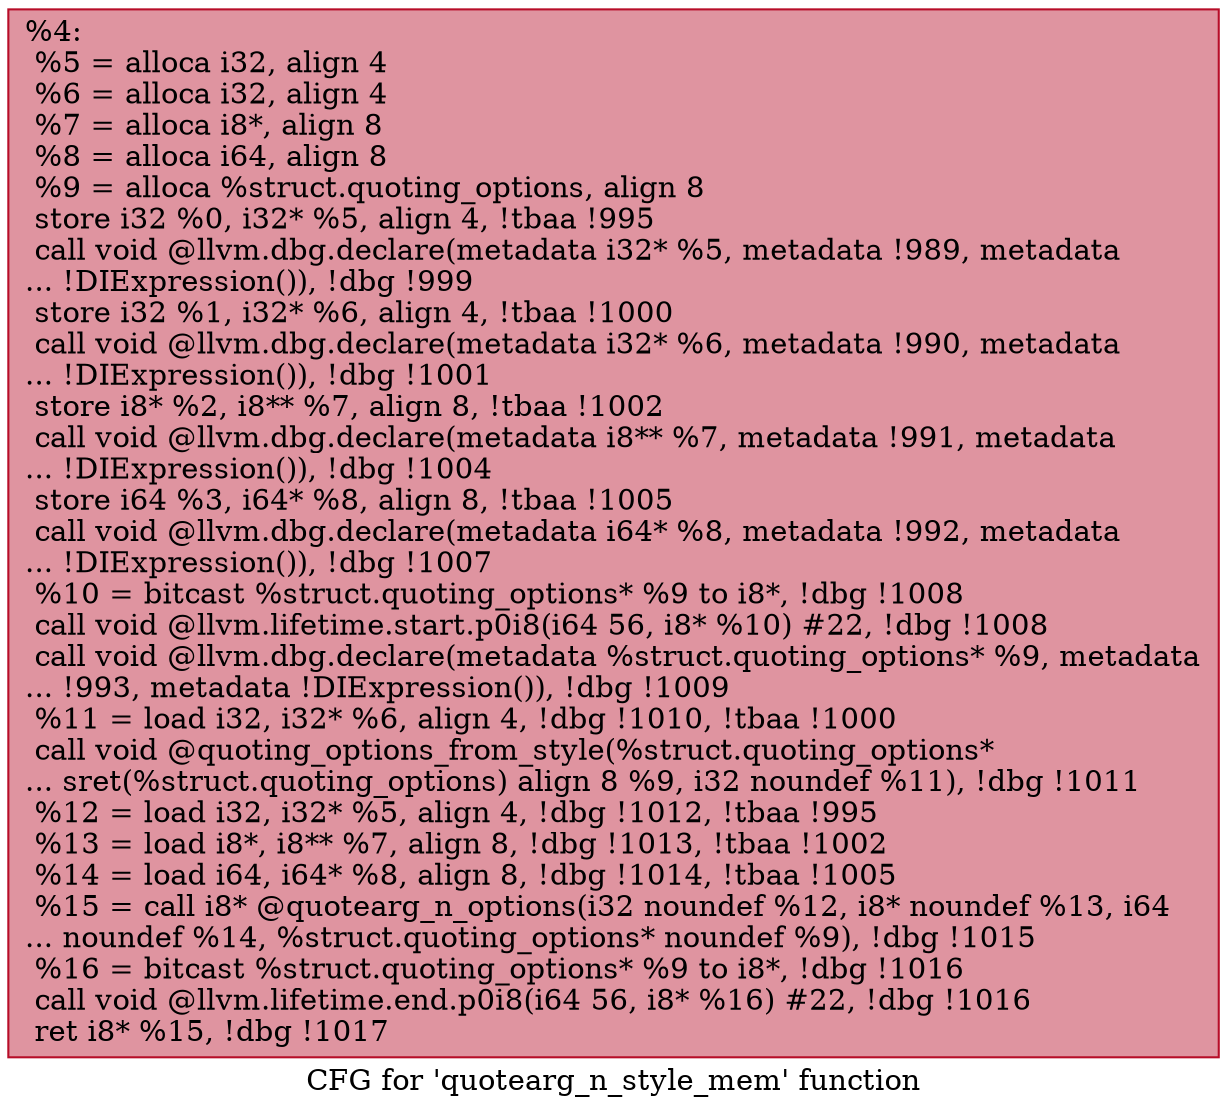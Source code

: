 digraph "CFG for 'quotearg_n_style_mem' function" {
	label="CFG for 'quotearg_n_style_mem' function";

	Node0xc3ad90 [shape=record,color="#b70d28ff", style=filled, fillcolor="#b70d2870",label="{%4:\l  %5 = alloca i32, align 4\l  %6 = alloca i32, align 4\l  %7 = alloca i8*, align 8\l  %8 = alloca i64, align 8\l  %9 = alloca %struct.quoting_options, align 8\l  store i32 %0, i32* %5, align 4, !tbaa !995\l  call void @llvm.dbg.declare(metadata i32* %5, metadata !989, metadata\l... !DIExpression()), !dbg !999\l  store i32 %1, i32* %6, align 4, !tbaa !1000\l  call void @llvm.dbg.declare(metadata i32* %6, metadata !990, metadata\l... !DIExpression()), !dbg !1001\l  store i8* %2, i8** %7, align 8, !tbaa !1002\l  call void @llvm.dbg.declare(metadata i8** %7, metadata !991, metadata\l... !DIExpression()), !dbg !1004\l  store i64 %3, i64* %8, align 8, !tbaa !1005\l  call void @llvm.dbg.declare(metadata i64* %8, metadata !992, metadata\l... !DIExpression()), !dbg !1007\l  %10 = bitcast %struct.quoting_options* %9 to i8*, !dbg !1008\l  call void @llvm.lifetime.start.p0i8(i64 56, i8* %10) #22, !dbg !1008\l  call void @llvm.dbg.declare(metadata %struct.quoting_options* %9, metadata\l... !993, metadata !DIExpression()), !dbg !1009\l  %11 = load i32, i32* %6, align 4, !dbg !1010, !tbaa !1000\l  call void @quoting_options_from_style(%struct.quoting_options*\l... sret(%struct.quoting_options) align 8 %9, i32 noundef %11), !dbg !1011\l  %12 = load i32, i32* %5, align 4, !dbg !1012, !tbaa !995\l  %13 = load i8*, i8** %7, align 8, !dbg !1013, !tbaa !1002\l  %14 = load i64, i64* %8, align 8, !dbg !1014, !tbaa !1005\l  %15 = call i8* @quotearg_n_options(i32 noundef %12, i8* noundef %13, i64\l... noundef %14, %struct.quoting_options* noundef %9), !dbg !1015\l  %16 = bitcast %struct.quoting_options* %9 to i8*, !dbg !1016\l  call void @llvm.lifetime.end.p0i8(i64 56, i8* %16) #22, !dbg !1016\l  ret i8* %15, !dbg !1017\l}"];
}
